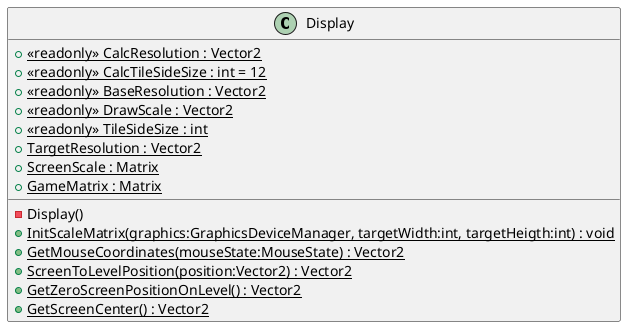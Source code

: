 @startuml
class Display {
    + {static} <<readonly>> CalcResolution : Vector2
    + {static} <<readonly>> CalcTileSideSize : int = 12
    + {static} <<readonly>> BaseResolution : Vector2
    + {static} <<readonly>> DrawScale : Vector2
    + {static} <<readonly>> TileSideSize : int
    + {static} TargetResolution : Vector2
    + {static} ScreenScale : Matrix
    + {static} GameMatrix : Matrix
    - Display()
    + {static} InitScaleMatrix(graphics:GraphicsDeviceManager, targetWidth:int, targetHeigth:int) : void
    + {static} GetMouseCoordinates(mouseState:MouseState) : Vector2
    + {static} ScreenToLevelPosition(position:Vector2) : Vector2
    + {static} GetZeroScreenPositionOnLevel() : Vector2
    + {static} GetScreenCenter() : Vector2
}
@enduml
